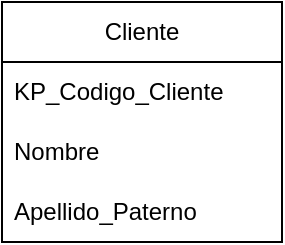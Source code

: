 <mxfile version="21.5.0" type="github">
  <diagram name="Page-1" id="cBonzVILC19Gn5BlbXxY">
    <mxGraphModel dx="470" dy="751" grid="1" gridSize="10" guides="1" tooltips="1" connect="1" arrows="1" fold="1" page="1" pageScale="1" pageWidth="850" pageHeight="1100" math="0" shadow="0">
      <root>
        <mxCell id="0" />
        <mxCell id="1" parent="0" />
        <mxCell id="T7xCvCbeVnjlm4bTiQvO-1" value="Cliente" style="swimlane;fontStyle=0;childLayout=stackLayout;horizontal=1;startSize=30;horizontalStack=0;resizeParent=1;resizeParentMax=0;resizeLast=0;collapsible=1;marginBottom=0;whiteSpace=wrap;html=1;" vertex="1" parent="1">
          <mxGeometry x="280" y="310" width="140" height="120" as="geometry">
            <mxRectangle x="280" y="310" width="80" height="30" as="alternateBounds" />
          </mxGeometry>
        </mxCell>
        <mxCell id="T7xCvCbeVnjlm4bTiQvO-2" value="KP_Codigo_Cliente" style="text;strokeColor=none;fillColor=none;align=left;verticalAlign=middle;spacingLeft=4;spacingRight=4;overflow=hidden;points=[[0,0.5],[1,0.5]];portConstraint=eastwest;rotatable=0;whiteSpace=wrap;html=1;" vertex="1" parent="T7xCvCbeVnjlm4bTiQvO-1">
          <mxGeometry y="30" width="140" height="30" as="geometry" />
        </mxCell>
        <mxCell id="T7xCvCbeVnjlm4bTiQvO-3" value="Nombre" style="text;strokeColor=none;fillColor=none;align=left;verticalAlign=middle;spacingLeft=4;spacingRight=4;overflow=hidden;points=[[0,0.5],[1,0.5]];portConstraint=eastwest;rotatable=0;whiteSpace=wrap;html=1;" vertex="1" parent="T7xCvCbeVnjlm4bTiQvO-1">
          <mxGeometry y="60" width="140" height="30" as="geometry" />
        </mxCell>
        <mxCell id="T7xCvCbeVnjlm4bTiQvO-4" value="Apellido_Paterno" style="text;strokeColor=none;fillColor=none;align=left;verticalAlign=middle;spacingLeft=4;spacingRight=4;overflow=hidden;points=[[0,0.5],[1,0.5]];portConstraint=eastwest;rotatable=0;whiteSpace=wrap;html=1;" vertex="1" parent="T7xCvCbeVnjlm4bTiQvO-1">
          <mxGeometry y="90" width="140" height="30" as="geometry" />
        </mxCell>
      </root>
    </mxGraphModel>
  </diagram>
</mxfile>
